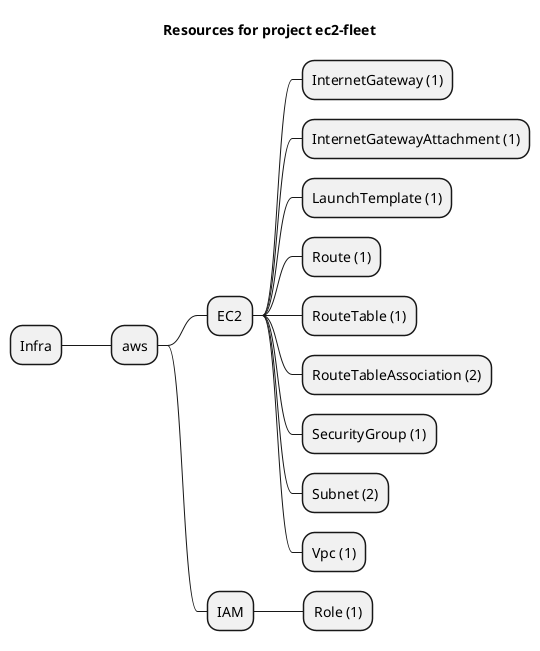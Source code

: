 @startmindmap
title Resources for project ec2-fleet
skinparam monochrome true
+ Infra
++ aws
+++ EC2
++++ InternetGateway (1)
++++ InternetGatewayAttachment (1)
++++ LaunchTemplate (1)
++++ Route (1)
++++ RouteTable (1)
++++ RouteTableAssociation (2)
++++ SecurityGroup (1)
++++ Subnet (2)
++++ Vpc (1)
+++ IAM
++++ Role (1)
@endmindmap